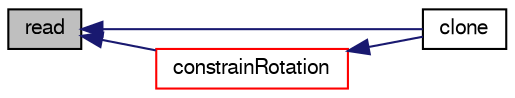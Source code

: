 digraph "read"
{
  bgcolor="transparent";
  edge [fontname="FreeSans",fontsize="10",labelfontname="FreeSans",labelfontsize="10"];
  node [fontname="FreeSans",fontsize="10",shape=record];
  rankdir="LR";
  Node292 [label="read",height=0.2,width=0.4,color="black", fillcolor="grey75", style="filled", fontcolor="black"];
  Node292 -> Node293 [dir="back",color="midnightblue",fontsize="10",style="solid",fontname="FreeSans"];
  Node293 [label="clone",height=0.2,width=0.4,color="black",URL="$a29478.html#a1ba6f72dda3e0a59b115784933135bd2",tooltip="Construct and return a clone. "];
  Node292 -> Node294 [dir="back",color="midnightblue",fontsize="10",style="solid",fontname="FreeSans"];
  Node294 [label="constrainRotation",height=0.2,width=0.4,color="red",URL="$a29478.html#a5ed0f908100ee6c7a1b91fb87f4dad36",tooltip="Apply and accumulate rotational constraints. "];
  Node294 -> Node293 [dir="back",color="midnightblue",fontsize="10",style="solid",fontname="FreeSans"];
}
